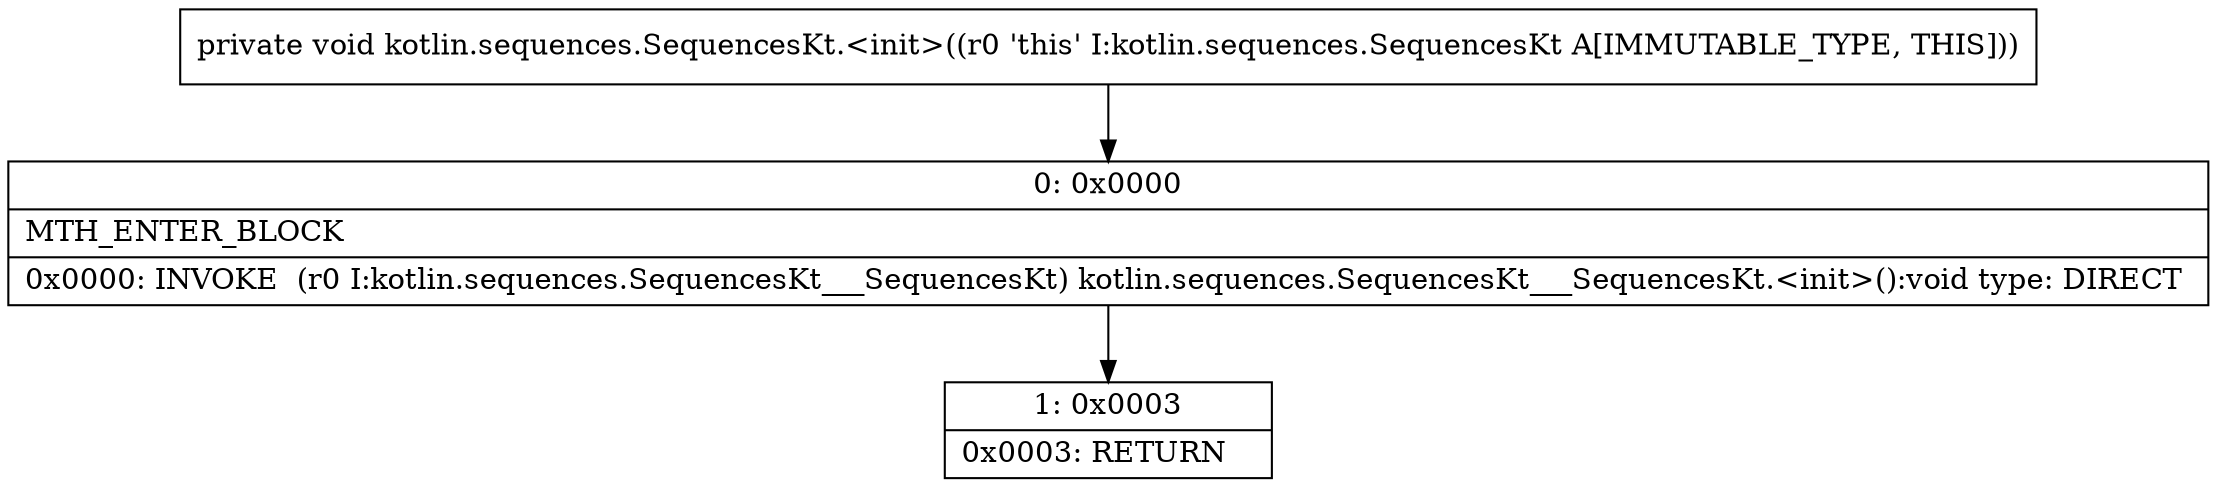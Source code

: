 digraph "CFG forkotlin.sequences.SequencesKt.\<init\>()V" {
Node_0 [shape=record,label="{0\:\ 0x0000|MTH_ENTER_BLOCK\l|0x0000: INVOKE  (r0 I:kotlin.sequences.SequencesKt___SequencesKt) kotlin.sequences.SequencesKt___SequencesKt.\<init\>():void type: DIRECT \l}"];
Node_1 [shape=record,label="{1\:\ 0x0003|0x0003: RETURN   \l}"];
MethodNode[shape=record,label="{private void kotlin.sequences.SequencesKt.\<init\>((r0 'this' I:kotlin.sequences.SequencesKt A[IMMUTABLE_TYPE, THIS])) }"];
MethodNode -> Node_0;
Node_0 -> Node_1;
}

